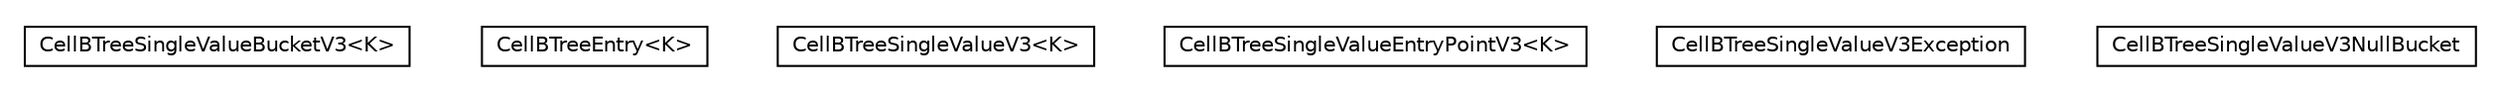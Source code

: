 #!/usr/local/bin/dot
#
# Class diagram 
# Generated by UMLGraph version R5_6-24-gf6e263 (http://www.umlgraph.org/)
#

digraph G {
	edge [fontname="Helvetica",fontsize=10,labelfontname="Helvetica",labelfontsize=10];
	node [fontname="Helvetica",fontsize=10,shape=plaintext];
	nodesep=0.25;
	ranksep=0.5;
	// com.orientechnologies.orient.core.storage.index.sbtree.singlevalue.v3.CellBTreeSingleValueBucketV3<K>
	c382390 [label=<<table title="com.orientechnologies.orient.core.storage.index.sbtree.singlevalue.v3.CellBTreeSingleValueBucketV3" border="0" cellborder="1" cellspacing="0" cellpadding="2" port="p" href="./CellBTreeSingleValueBucketV3.html">
		<tr><td><table border="0" cellspacing="0" cellpadding="1">
<tr><td align="center" balign="center"> CellBTreeSingleValueBucketV3&lt;K&gt; </td></tr>
		</table></td></tr>
		</table>>, URL="./CellBTreeSingleValueBucketV3.html", fontname="Helvetica", fontcolor="black", fontsize=10.0];
	// com.orientechnologies.orient.core.storage.index.sbtree.singlevalue.v3.CellBTreeSingleValueBucketV3.CellBTreeEntry<K>
	c382391 [label=<<table title="com.orientechnologies.orient.core.storage.index.sbtree.singlevalue.v3.CellBTreeSingleValueBucketV3.CellBTreeEntry" border="0" cellborder="1" cellspacing="0" cellpadding="2" port="p" href="./CellBTreeSingleValueBucketV3.CellBTreeEntry.html">
		<tr><td><table border="0" cellspacing="0" cellpadding="1">
<tr><td align="center" balign="center"> CellBTreeEntry&lt;K&gt; </td></tr>
		</table></td></tr>
		</table>>, URL="./CellBTreeSingleValueBucketV3.CellBTreeEntry.html", fontname="Helvetica", fontcolor="black", fontsize=10.0];
	// com.orientechnologies.orient.core.storage.index.sbtree.singlevalue.v3.CellBTreeSingleValueV3<K>
	c382392 [label=<<table title="com.orientechnologies.orient.core.storage.index.sbtree.singlevalue.v3.CellBTreeSingleValueV3" border="0" cellborder="1" cellspacing="0" cellpadding="2" port="p" href="./CellBTreeSingleValueV3.html">
		<tr><td><table border="0" cellspacing="0" cellpadding="1">
<tr><td align="center" balign="center"> CellBTreeSingleValueV3&lt;K&gt; </td></tr>
		</table></td></tr>
		</table>>, URL="./CellBTreeSingleValueV3.html", fontname="Helvetica", fontcolor="black", fontsize=10.0];
	// com.orientechnologies.orient.core.storage.index.sbtree.singlevalue.v3.CellBTreeSingleValueEntryPointV3<K>
	c382393 [label=<<table title="com.orientechnologies.orient.core.storage.index.sbtree.singlevalue.v3.CellBTreeSingleValueEntryPointV3" border="0" cellborder="1" cellspacing="0" cellpadding="2" port="p" href="./CellBTreeSingleValueEntryPointV3.html">
		<tr><td><table border="0" cellspacing="0" cellpadding="1">
<tr><td align="center" balign="center"> CellBTreeSingleValueEntryPointV3&lt;K&gt; </td></tr>
		</table></td></tr>
		</table>>, URL="./CellBTreeSingleValueEntryPointV3.html", fontname="Helvetica", fontcolor="black", fontsize=10.0];
	// com.orientechnologies.orient.core.storage.index.sbtree.singlevalue.v3.CellBTreeSingleValueV3Exception
	c382394 [label=<<table title="com.orientechnologies.orient.core.storage.index.sbtree.singlevalue.v3.CellBTreeSingleValueV3Exception" border="0" cellborder="1" cellspacing="0" cellpadding="2" port="p" href="./CellBTreeSingleValueV3Exception.html">
		<tr><td><table border="0" cellspacing="0" cellpadding="1">
<tr><td align="center" balign="center"> CellBTreeSingleValueV3Exception </td></tr>
		</table></td></tr>
		</table>>, URL="./CellBTreeSingleValueV3Exception.html", fontname="Helvetica", fontcolor="black", fontsize=10.0];
	// com.orientechnologies.orient.core.storage.index.sbtree.singlevalue.v3.CellBTreeSingleValueV3NullBucket
	c382395 [label=<<table title="com.orientechnologies.orient.core.storage.index.sbtree.singlevalue.v3.CellBTreeSingleValueV3NullBucket" border="0" cellborder="1" cellspacing="0" cellpadding="2" port="p" href="./CellBTreeSingleValueV3NullBucket.html">
		<tr><td><table border="0" cellspacing="0" cellpadding="1">
<tr><td align="center" balign="center"> CellBTreeSingleValueV3NullBucket </td></tr>
		</table></td></tr>
		</table>>, URL="./CellBTreeSingleValueV3NullBucket.html", fontname="Helvetica", fontcolor="black", fontsize=10.0];
}

